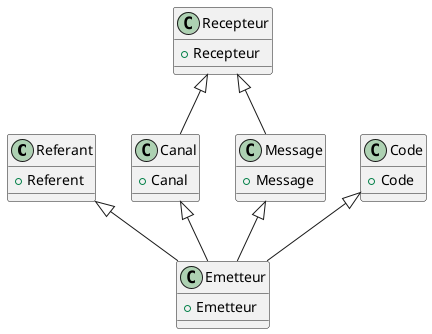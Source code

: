 @startuml Diagram
scale 1

class Referant {
    +Referent
}

class Emetteur {
    +Emetteur
}

class Canal {
    +Canal
}

class Code {
    +Code
}

class Message {
    +Message
}

class Recepteur {
    +Recepteur
}


Referant <|--  Emetteur
Message <|--  Emetteur
Canal <|--  Emetteur
Code <|--  Emetteur

Recepteur <|-- Message
Recepteur <|-- Canal




@enduml